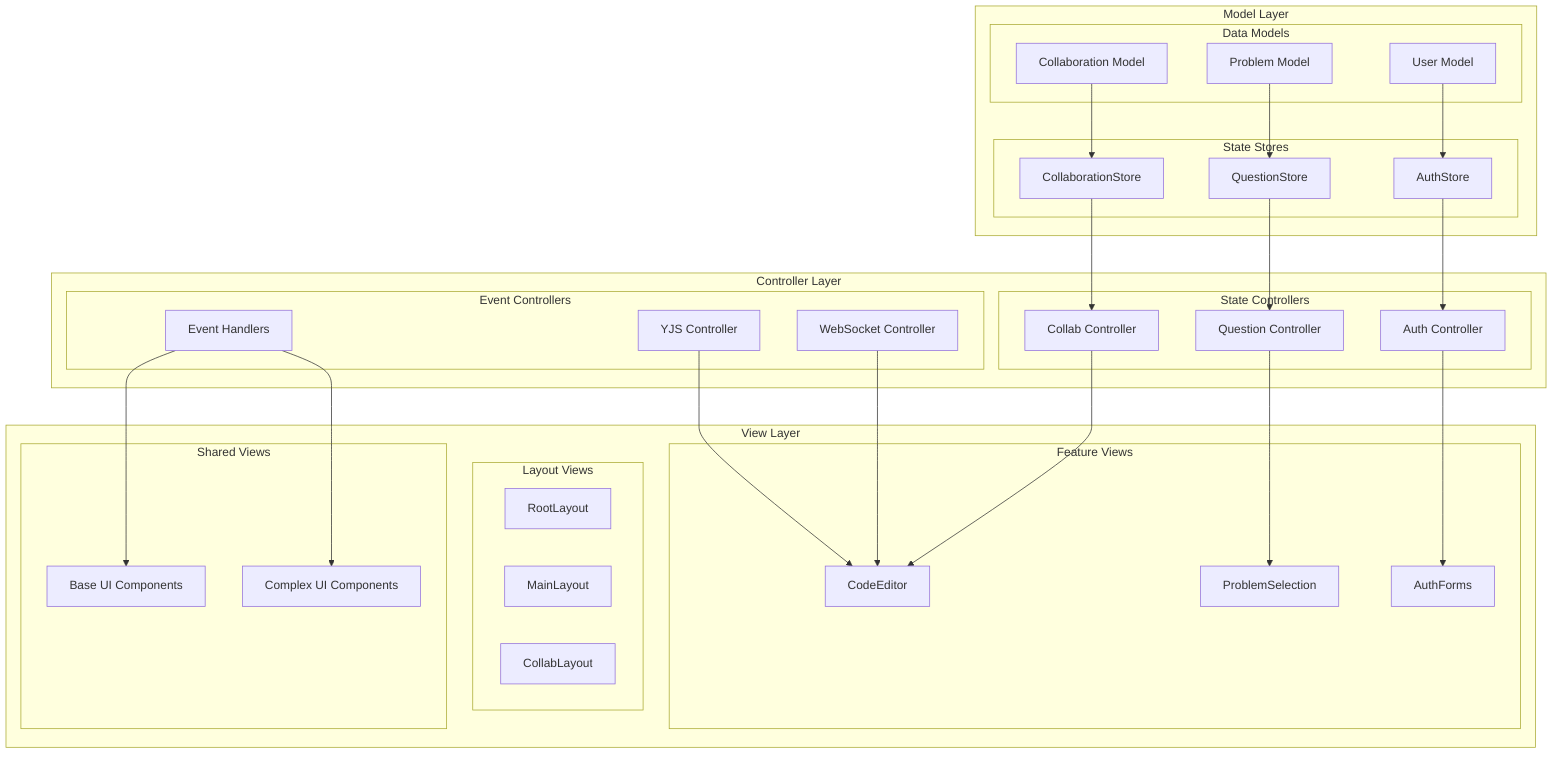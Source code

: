 flowchart TD
 subgraph subGraph0["State Stores"]
        AS["AuthStore"]
        CS["CollaborationStore"]
        QS["QuestionStore"]
  end
 subgraph subGraph1["Data Models"]
        UM["User Model"]
        PM["Problem Model"]
        CM["Collaboration Model"]
  end
 subgraph subGraph2["Model Layer"]
        subGraph0
        subGraph1
  end
 subgraph subGraph3["Layout Views"]
        RL["RootLayout"]
        ML["MainLayout"]
        CL["CollabLayout"]
  end
 subgraph subGraph4["Feature Views"]
        CE["CodeEditor"]
        PS["ProblemSelection"]
        AF["AuthForms"]
  end
 subgraph subGraph5["Shared Views"]
        BU["Base UI Components"]
        CU["Complex UI Components"]
  end
 subgraph subGraph6["View Layer"]
        subGraph3
        subGraph4
        subGraph5
  end
 subgraph subGraph7["State Controllers"]
        AC["Auth Controller"]
        CC["Collab Controller"]
        QC["Question Controller"]
  end
 subgraph subGraph8["Event Controllers"]
        EC["Event Handlers"]
        WC["WebSocket Controller"]
        YC["YJS Controller"]
  end
 subgraph subGraph9["Controller Layer"]
        subGraph7
        subGraph8
  end
    AS --> AC
    CS --> CC
    QS --> QC
    AC --> AF
    CC --> CE
    QC --> PS
    EC --> BU & CU
    WC --> CE
    YC --> CE
    UM --> AS
    PM --> QS
    CM --> CS